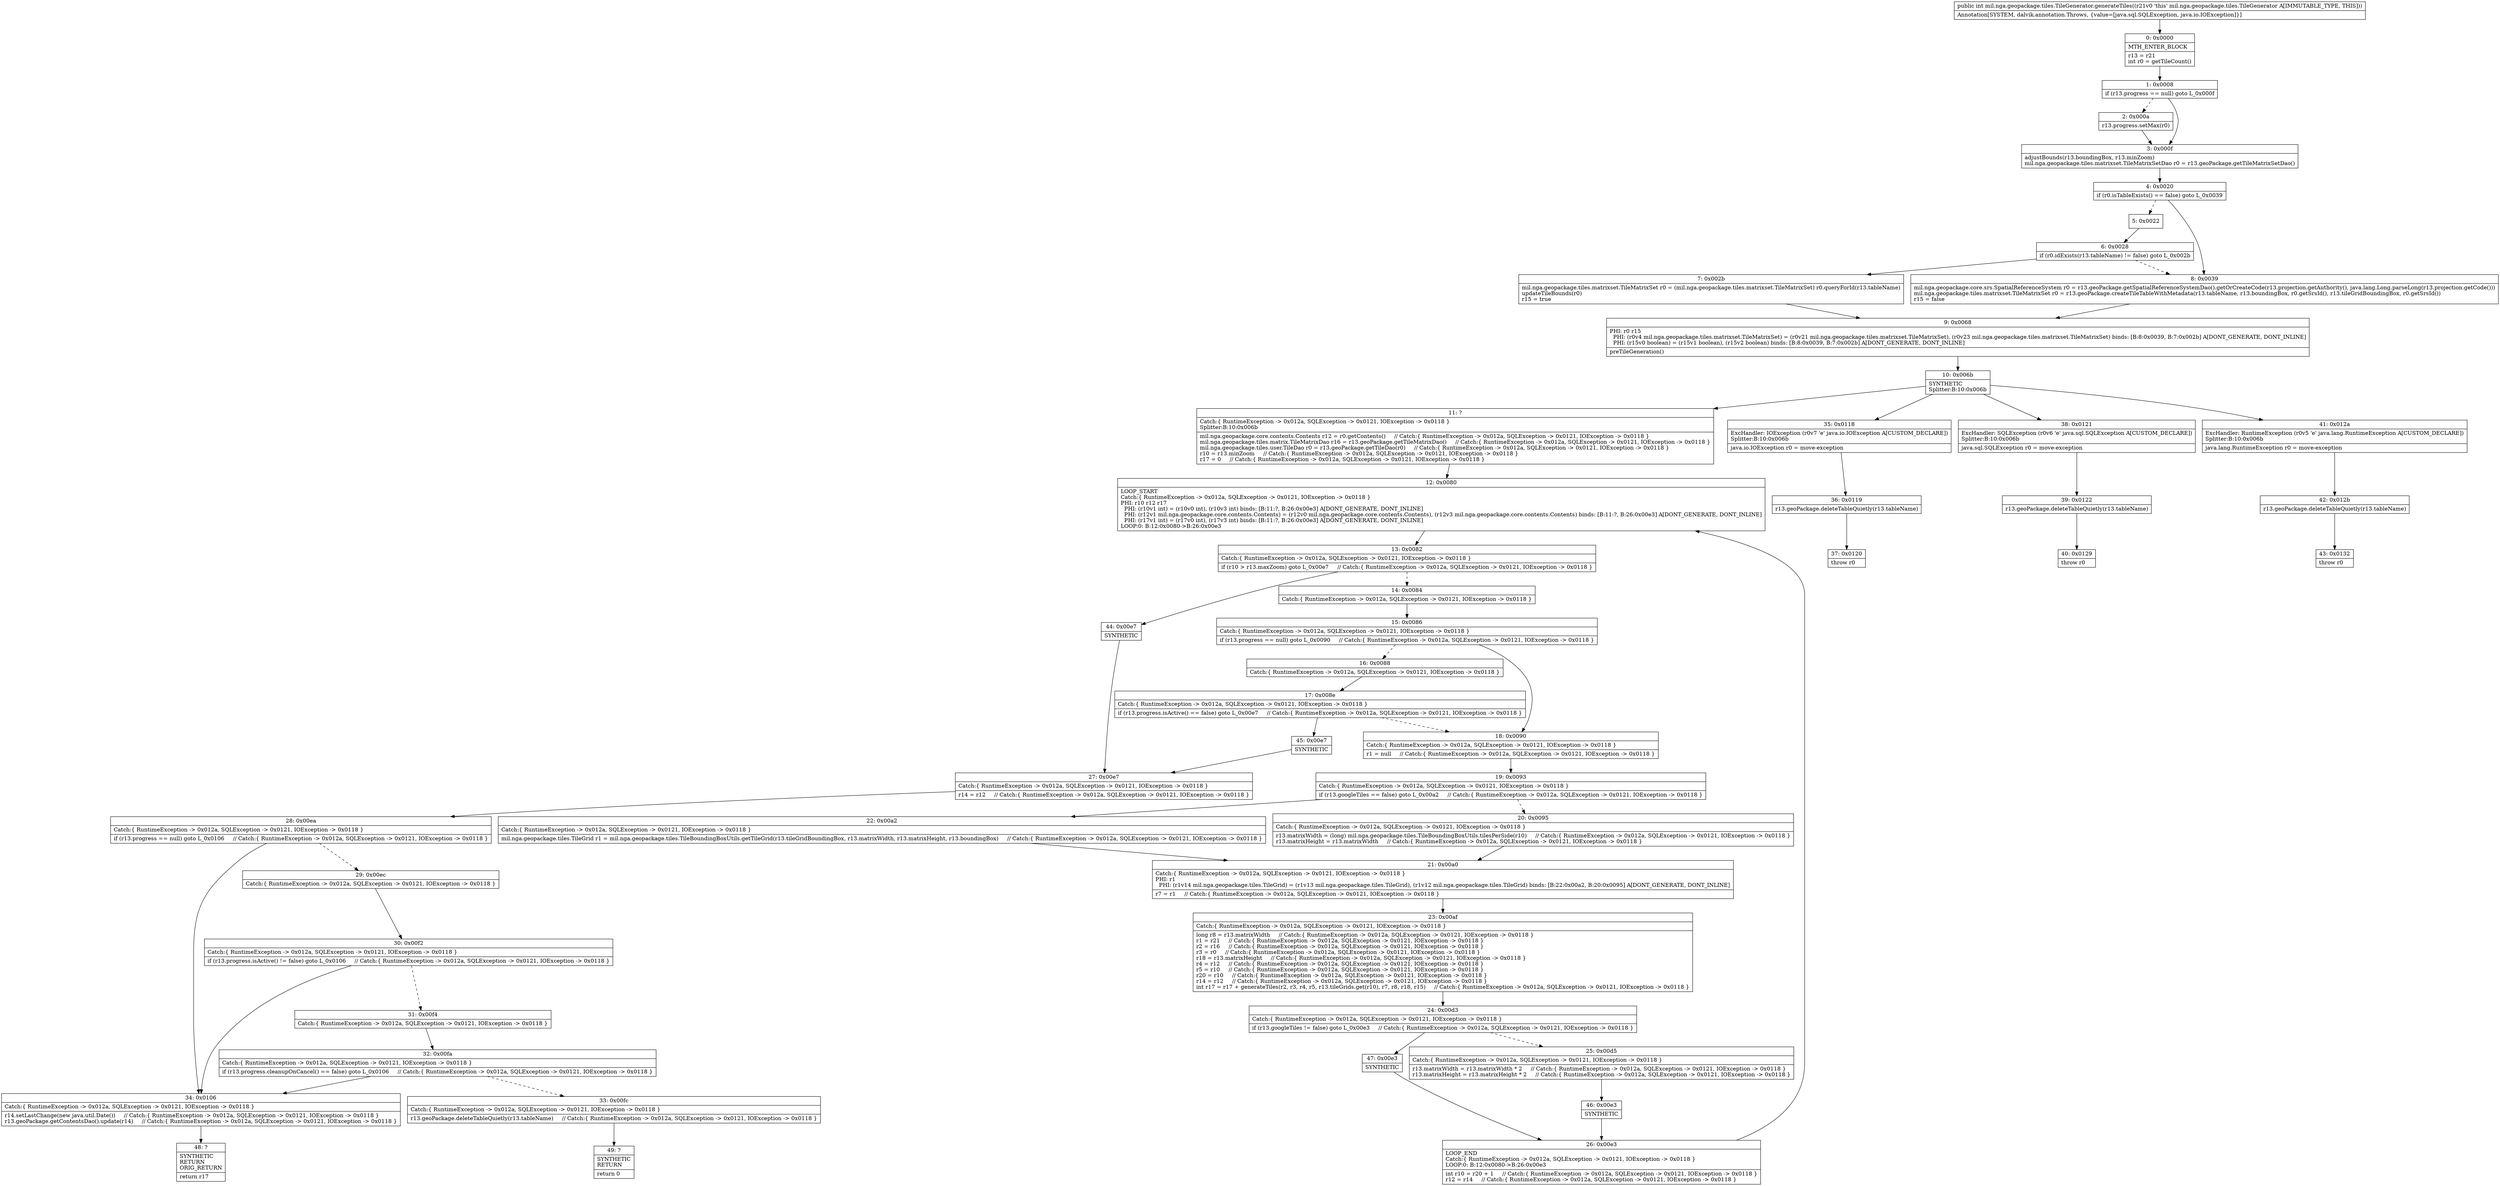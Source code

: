 digraph "CFG formil.nga.geopackage.tiles.TileGenerator.generateTiles()I" {
Node_0 [shape=record,label="{0\:\ 0x0000|MTH_ENTER_BLOCK\l|r13 = r21\lint r0 = getTileCount()\l}"];
Node_1 [shape=record,label="{1\:\ 0x0008|if (r13.progress == null) goto L_0x000f\l}"];
Node_2 [shape=record,label="{2\:\ 0x000a|r13.progress.setMax(r0)\l}"];
Node_3 [shape=record,label="{3\:\ 0x000f|adjustBounds(r13.boundingBox, r13.minZoom)\lmil.nga.geopackage.tiles.matrixset.TileMatrixSetDao r0 = r13.geoPackage.getTileMatrixSetDao()\l}"];
Node_4 [shape=record,label="{4\:\ 0x0020|if (r0.isTableExists() == false) goto L_0x0039\l}"];
Node_5 [shape=record,label="{5\:\ 0x0022}"];
Node_6 [shape=record,label="{6\:\ 0x0028|if (r0.idExists(r13.tableName) != false) goto L_0x002b\l}"];
Node_7 [shape=record,label="{7\:\ 0x002b|mil.nga.geopackage.tiles.matrixset.TileMatrixSet r0 = (mil.nga.geopackage.tiles.matrixset.TileMatrixSet) r0.queryForId(r13.tableName)\lupdateTileBounds(r0)\lr15 = true\l}"];
Node_8 [shape=record,label="{8\:\ 0x0039|mil.nga.geopackage.core.srs.SpatialReferenceSystem r0 = r13.geoPackage.getSpatialReferenceSystemDao().getOrCreateCode(r13.projection.getAuthority(), java.lang.Long.parseLong(r13.projection.getCode()))\lmil.nga.geopackage.tiles.matrixset.TileMatrixSet r0 = r13.geoPackage.createTileTableWithMetadata(r13.tableName, r13.boundingBox, r0.getSrsId(), r13.tileGridBoundingBox, r0.getSrsId())\lr15 = false\l}"];
Node_9 [shape=record,label="{9\:\ 0x0068|PHI: r0 r15 \l  PHI: (r0v4 mil.nga.geopackage.tiles.matrixset.TileMatrixSet) = (r0v21 mil.nga.geopackage.tiles.matrixset.TileMatrixSet), (r0v23 mil.nga.geopackage.tiles.matrixset.TileMatrixSet) binds: [B:8:0x0039, B:7:0x002b] A[DONT_GENERATE, DONT_INLINE]\l  PHI: (r15v0 boolean) = (r15v1 boolean), (r15v2 boolean) binds: [B:8:0x0039, B:7:0x002b] A[DONT_GENERATE, DONT_INLINE]\l|preTileGeneration()\l}"];
Node_10 [shape=record,label="{10\:\ 0x006b|SYNTHETIC\lSplitter:B:10:0x006b\l}"];
Node_11 [shape=record,label="{11\:\ ?|Catch:\{ RuntimeException \-\> 0x012a, SQLException \-\> 0x0121, IOException \-\> 0x0118 \}\lSplitter:B:10:0x006b\l|mil.nga.geopackage.core.contents.Contents r12 = r0.getContents()     \/\/ Catch:\{ RuntimeException \-\> 0x012a, SQLException \-\> 0x0121, IOException \-\> 0x0118 \}\lmil.nga.geopackage.tiles.matrix.TileMatrixDao r16 = r13.geoPackage.getTileMatrixDao()     \/\/ Catch:\{ RuntimeException \-\> 0x012a, SQLException \-\> 0x0121, IOException \-\> 0x0118 \}\lmil.nga.geopackage.tiles.user.TileDao r0 = r13.geoPackage.getTileDao(r0)     \/\/ Catch:\{ RuntimeException \-\> 0x012a, SQLException \-\> 0x0121, IOException \-\> 0x0118 \}\lr10 = r13.minZoom     \/\/ Catch:\{ RuntimeException \-\> 0x012a, SQLException \-\> 0x0121, IOException \-\> 0x0118 \}\lr17 = 0     \/\/ Catch:\{ RuntimeException \-\> 0x012a, SQLException \-\> 0x0121, IOException \-\> 0x0118 \}\l}"];
Node_12 [shape=record,label="{12\:\ 0x0080|LOOP_START\lCatch:\{ RuntimeException \-\> 0x012a, SQLException \-\> 0x0121, IOException \-\> 0x0118 \}\lPHI: r10 r12 r17 \l  PHI: (r10v1 int) = (r10v0 int), (r10v3 int) binds: [B:11:?, B:26:0x00e3] A[DONT_GENERATE, DONT_INLINE]\l  PHI: (r12v1 mil.nga.geopackage.core.contents.Contents) = (r12v0 mil.nga.geopackage.core.contents.Contents), (r12v3 mil.nga.geopackage.core.contents.Contents) binds: [B:11:?, B:26:0x00e3] A[DONT_GENERATE, DONT_INLINE]\l  PHI: (r17v1 int) = (r17v0 int), (r17v3 int) binds: [B:11:?, B:26:0x00e3] A[DONT_GENERATE, DONT_INLINE]\lLOOP:0: B:12:0x0080\-\>B:26:0x00e3\l}"];
Node_13 [shape=record,label="{13\:\ 0x0082|Catch:\{ RuntimeException \-\> 0x012a, SQLException \-\> 0x0121, IOException \-\> 0x0118 \}\l|if (r10 \> r13.maxZoom) goto L_0x00e7     \/\/ Catch:\{ RuntimeException \-\> 0x012a, SQLException \-\> 0x0121, IOException \-\> 0x0118 \}\l}"];
Node_14 [shape=record,label="{14\:\ 0x0084|Catch:\{ RuntimeException \-\> 0x012a, SQLException \-\> 0x0121, IOException \-\> 0x0118 \}\l}"];
Node_15 [shape=record,label="{15\:\ 0x0086|Catch:\{ RuntimeException \-\> 0x012a, SQLException \-\> 0x0121, IOException \-\> 0x0118 \}\l|if (r13.progress == null) goto L_0x0090     \/\/ Catch:\{ RuntimeException \-\> 0x012a, SQLException \-\> 0x0121, IOException \-\> 0x0118 \}\l}"];
Node_16 [shape=record,label="{16\:\ 0x0088|Catch:\{ RuntimeException \-\> 0x012a, SQLException \-\> 0x0121, IOException \-\> 0x0118 \}\l}"];
Node_17 [shape=record,label="{17\:\ 0x008e|Catch:\{ RuntimeException \-\> 0x012a, SQLException \-\> 0x0121, IOException \-\> 0x0118 \}\l|if (r13.progress.isActive() == false) goto L_0x00e7     \/\/ Catch:\{ RuntimeException \-\> 0x012a, SQLException \-\> 0x0121, IOException \-\> 0x0118 \}\l}"];
Node_18 [shape=record,label="{18\:\ 0x0090|Catch:\{ RuntimeException \-\> 0x012a, SQLException \-\> 0x0121, IOException \-\> 0x0118 \}\l|r1 = null     \/\/ Catch:\{ RuntimeException \-\> 0x012a, SQLException \-\> 0x0121, IOException \-\> 0x0118 \}\l}"];
Node_19 [shape=record,label="{19\:\ 0x0093|Catch:\{ RuntimeException \-\> 0x012a, SQLException \-\> 0x0121, IOException \-\> 0x0118 \}\l|if (r13.googleTiles == false) goto L_0x00a2     \/\/ Catch:\{ RuntimeException \-\> 0x012a, SQLException \-\> 0x0121, IOException \-\> 0x0118 \}\l}"];
Node_20 [shape=record,label="{20\:\ 0x0095|Catch:\{ RuntimeException \-\> 0x012a, SQLException \-\> 0x0121, IOException \-\> 0x0118 \}\l|r13.matrixWidth = (long) mil.nga.geopackage.tiles.TileBoundingBoxUtils.tilesPerSide(r10)     \/\/ Catch:\{ RuntimeException \-\> 0x012a, SQLException \-\> 0x0121, IOException \-\> 0x0118 \}\lr13.matrixHeight = r13.matrixWidth     \/\/ Catch:\{ RuntimeException \-\> 0x012a, SQLException \-\> 0x0121, IOException \-\> 0x0118 \}\l}"];
Node_21 [shape=record,label="{21\:\ 0x00a0|Catch:\{ RuntimeException \-\> 0x012a, SQLException \-\> 0x0121, IOException \-\> 0x0118 \}\lPHI: r1 \l  PHI: (r1v14 mil.nga.geopackage.tiles.TileGrid) = (r1v13 mil.nga.geopackage.tiles.TileGrid), (r1v12 mil.nga.geopackage.tiles.TileGrid) binds: [B:22:0x00a2, B:20:0x0095] A[DONT_GENERATE, DONT_INLINE]\l|r7 = r1     \/\/ Catch:\{ RuntimeException \-\> 0x012a, SQLException \-\> 0x0121, IOException \-\> 0x0118 \}\l}"];
Node_22 [shape=record,label="{22\:\ 0x00a2|Catch:\{ RuntimeException \-\> 0x012a, SQLException \-\> 0x0121, IOException \-\> 0x0118 \}\l|mil.nga.geopackage.tiles.TileGrid r1 = mil.nga.geopackage.tiles.TileBoundingBoxUtils.getTileGrid(r13.tileGridBoundingBox, r13.matrixWidth, r13.matrixHeight, r13.boundingBox)     \/\/ Catch:\{ RuntimeException \-\> 0x012a, SQLException \-\> 0x0121, IOException \-\> 0x0118 \}\l}"];
Node_23 [shape=record,label="{23\:\ 0x00af|Catch:\{ RuntimeException \-\> 0x012a, SQLException \-\> 0x0121, IOException \-\> 0x0118 \}\l|long r8 = r13.matrixWidth     \/\/ Catch:\{ RuntimeException \-\> 0x012a, SQLException \-\> 0x0121, IOException \-\> 0x0118 \}\lr1 = r21     \/\/ Catch:\{ RuntimeException \-\> 0x012a, SQLException \-\> 0x0121, IOException \-\> 0x0118 \}\lr2 = r16     \/\/ Catch:\{ RuntimeException \-\> 0x012a, SQLException \-\> 0x0121, IOException \-\> 0x0118 \}\lr3 = r0     \/\/ Catch:\{ RuntimeException \-\> 0x012a, SQLException \-\> 0x0121, IOException \-\> 0x0118 \}\lr18 = r13.matrixHeight     \/\/ Catch:\{ RuntimeException \-\> 0x012a, SQLException \-\> 0x0121, IOException \-\> 0x0118 \}\lr4 = r12     \/\/ Catch:\{ RuntimeException \-\> 0x012a, SQLException \-\> 0x0121, IOException \-\> 0x0118 \}\lr5 = r10     \/\/ Catch:\{ RuntimeException \-\> 0x012a, SQLException \-\> 0x0121, IOException \-\> 0x0118 \}\lr20 = r10     \/\/ Catch:\{ RuntimeException \-\> 0x012a, SQLException \-\> 0x0121, IOException \-\> 0x0118 \}\lr14 = r12     \/\/ Catch:\{ RuntimeException \-\> 0x012a, SQLException \-\> 0x0121, IOException \-\> 0x0118 \}\lint r17 = r17 + generateTiles(r2, r3, r4, r5, r13.tileGrids.get(r10), r7, r8, r18, r15)     \/\/ Catch:\{ RuntimeException \-\> 0x012a, SQLException \-\> 0x0121, IOException \-\> 0x0118 \}\l}"];
Node_24 [shape=record,label="{24\:\ 0x00d3|Catch:\{ RuntimeException \-\> 0x012a, SQLException \-\> 0x0121, IOException \-\> 0x0118 \}\l|if (r13.googleTiles != false) goto L_0x00e3     \/\/ Catch:\{ RuntimeException \-\> 0x012a, SQLException \-\> 0x0121, IOException \-\> 0x0118 \}\l}"];
Node_25 [shape=record,label="{25\:\ 0x00d5|Catch:\{ RuntimeException \-\> 0x012a, SQLException \-\> 0x0121, IOException \-\> 0x0118 \}\l|r13.matrixWidth = r13.matrixWidth * 2     \/\/ Catch:\{ RuntimeException \-\> 0x012a, SQLException \-\> 0x0121, IOException \-\> 0x0118 \}\lr13.matrixHeight = r13.matrixHeight * 2     \/\/ Catch:\{ RuntimeException \-\> 0x012a, SQLException \-\> 0x0121, IOException \-\> 0x0118 \}\l}"];
Node_26 [shape=record,label="{26\:\ 0x00e3|LOOP_END\lCatch:\{ RuntimeException \-\> 0x012a, SQLException \-\> 0x0121, IOException \-\> 0x0118 \}\lLOOP:0: B:12:0x0080\-\>B:26:0x00e3\l|int r10 = r20 + 1     \/\/ Catch:\{ RuntimeException \-\> 0x012a, SQLException \-\> 0x0121, IOException \-\> 0x0118 \}\lr12 = r14     \/\/ Catch:\{ RuntimeException \-\> 0x012a, SQLException \-\> 0x0121, IOException \-\> 0x0118 \}\l}"];
Node_27 [shape=record,label="{27\:\ 0x00e7|Catch:\{ RuntimeException \-\> 0x012a, SQLException \-\> 0x0121, IOException \-\> 0x0118 \}\l|r14 = r12     \/\/ Catch:\{ RuntimeException \-\> 0x012a, SQLException \-\> 0x0121, IOException \-\> 0x0118 \}\l}"];
Node_28 [shape=record,label="{28\:\ 0x00ea|Catch:\{ RuntimeException \-\> 0x012a, SQLException \-\> 0x0121, IOException \-\> 0x0118 \}\l|if (r13.progress == null) goto L_0x0106     \/\/ Catch:\{ RuntimeException \-\> 0x012a, SQLException \-\> 0x0121, IOException \-\> 0x0118 \}\l}"];
Node_29 [shape=record,label="{29\:\ 0x00ec|Catch:\{ RuntimeException \-\> 0x012a, SQLException \-\> 0x0121, IOException \-\> 0x0118 \}\l}"];
Node_30 [shape=record,label="{30\:\ 0x00f2|Catch:\{ RuntimeException \-\> 0x012a, SQLException \-\> 0x0121, IOException \-\> 0x0118 \}\l|if (r13.progress.isActive() != false) goto L_0x0106     \/\/ Catch:\{ RuntimeException \-\> 0x012a, SQLException \-\> 0x0121, IOException \-\> 0x0118 \}\l}"];
Node_31 [shape=record,label="{31\:\ 0x00f4|Catch:\{ RuntimeException \-\> 0x012a, SQLException \-\> 0x0121, IOException \-\> 0x0118 \}\l}"];
Node_32 [shape=record,label="{32\:\ 0x00fa|Catch:\{ RuntimeException \-\> 0x012a, SQLException \-\> 0x0121, IOException \-\> 0x0118 \}\l|if (r13.progress.cleanupOnCancel() == false) goto L_0x0106     \/\/ Catch:\{ RuntimeException \-\> 0x012a, SQLException \-\> 0x0121, IOException \-\> 0x0118 \}\l}"];
Node_33 [shape=record,label="{33\:\ 0x00fc|Catch:\{ RuntimeException \-\> 0x012a, SQLException \-\> 0x0121, IOException \-\> 0x0118 \}\l|r13.geoPackage.deleteTableQuietly(r13.tableName)     \/\/ Catch:\{ RuntimeException \-\> 0x012a, SQLException \-\> 0x0121, IOException \-\> 0x0118 \}\l}"];
Node_34 [shape=record,label="{34\:\ 0x0106|Catch:\{ RuntimeException \-\> 0x012a, SQLException \-\> 0x0121, IOException \-\> 0x0118 \}\l|r14.setLastChange(new java.util.Date())     \/\/ Catch:\{ RuntimeException \-\> 0x012a, SQLException \-\> 0x0121, IOException \-\> 0x0118 \}\lr13.geoPackage.getContentsDao().update(r14)     \/\/ Catch:\{ RuntimeException \-\> 0x012a, SQLException \-\> 0x0121, IOException \-\> 0x0118 \}\l}"];
Node_35 [shape=record,label="{35\:\ 0x0118|ExcHandler: IOException (r0v7 'e' java.io.IOException A[CUSTOM_DECLARE])\lSplitter:B:10:0x006b\l|java.io.IOException r0 = move\-exception\l}"];
Node_36 [shape=record,label="{36\:\ 0x0119|r13.geoPackage.deleteTableQuietly(r13.tableName)\l}"];
Node_37 [shape=record,label="{37\:\ 0x0120|throw r0\l}"];
Node_38 [shape=record,label="{38\:\ 0x0121|ExcHandler: SQLException (r0v6 'e' java.sql.SQLException A[CUSTOM_DECLARE])\lSplitter:B:10:0x006b\l|java.sql.SQLException r0 = move\-exception\l}"];
Node_39 [shape=record,label="{39\:\ 0x0122|r13.geoPackage.deleteTableQuietly(r13.tableName)\l}"];
Node_40 [shape=record,label="{40\:\ 0x0129|throw r0\l}"];
Node_41 [shape=record,label="{41\:\ 0x012a|ExcHandler: RuntimeException (r0v5 'e' java.lang.RuntimeException A[CUSTOM_DECLARE])\lSplitter:B:10:0x006b\l|java.lang.RuntimeException r0 = move\-exception\l}"];
Node_42 [shape=record,label="{42\:\ 0x012b|r13.geoPackage.deleteTableQuietly(r13.tableName)\l}"];
Node_43 [shape=record,label="{43\:\ 0x0132|throw r0\l}"];
Node_44 [shape=record,label="{44\:\ 0x00e7|SYNTHETIC\l}"];
Node_45 [shape=record,label="{45\:\ 0x00e7|SYNTHETIC\l}"];
Node_46 [shape=record,label="{46\:\ 0x00e3|SYNTHETIC\l}"];
Node_47 [shape=record,label="{47\:\ 0x00e3|SYNTHETIC\l}"];
Node_48 [shape=record,label="{48\:\ ?|SYNTHETIC\lRETURN\lORIG_RETURN\l|return r17\l}"];
Node_49 [shape=record,label="{49\:\ ?|SYNTHETIC\lRETURN\l|return 0\l}"];
MethodNode[shape=record,label="{public int mil.nga.geopackage.tiles.TileGenerator.generateTiles((r21v0 'this' mil.nga.geopackage.tiles.TileGenerator A[IMMUTABLE_TYPE, THIS]))  | Annotation[SYSTEM, dalvik.annotation.Throws, \{value=[java.sql.SQLException, java.io.IOException]\}]\l}"];
MethodNode -> Node_0;
Node_0 -> Node_1;
Node_1 -> Node_2[style=dashed];
Node_1 -> Node_3;
Node_2 -> Node_3;
Node_3 -> Node_4;
Node_4 -> Node_5[style=dashed];
Node_4 -> Node_8;
Node_5 -> Node_6;
Node_6 -> Node_7;
Node_6 -> Node_8[style=dashed];
Node_7 -> Node_9;
Node_8 -> Node_9;
Node_9 -> Node_10;
Node_10 -> Node_11;
Node_10 -> Node_41;
Node_10 -> Node_38;
Node_10 -> Node_35;
Node_11 -> Node_12;
Node_12 -> Node_13;
Node_13 -> Node_14[style=dashed];
Node_13 -> Node_44;
Node_14 -> Node_15;
Node_15 -> Node_16[style=dashed];
Node_15 -> Node_18;
Node_16 -> Node_17;
Node_17 -> Node_18[style=dashed];
Node_17 -> Node_45;
Node_18 -> Node_19;
Node_19 -> Node_20[style=dashed];
Node_19 -> Node_22;
Node_20 -> Node_21;
Node_21 -> Node_23;
Node_22 -> Node_21;
Node_23 -> Node_24;
Node_24 -> Node_25[style=dashed];
Node_24 -> Node_47;
Node_25 -> Node_46;
Node_26 -> Node_12;
Node_27 -> Node_28;
Node_28 -> Node_29[style=dashed];
Node_28 -> Node_34;
Node_29 -> Node_30;
Node_30 -> Node_31[style=dashed];
Node_30 -> Node_34;
Node_31 -> Node_32;
Node_32 -> Node_33[style=dashed];
Node_32 -> Node_34;
Node_33 -> Node_49;
Node_34 -> Node_48;
Node_35 -> Node_36;
Node_36 -> Node_37;
Node_38 -> Node_39;
Node_39 -> Node_40;
Node_41 -> Node_42;
Node_42 -> Node_43;
Node_44 -> Node_27;
Node_45 -> Node_27;
Node_46 -> Node_26;
Node_47 -> Node_26;
}

